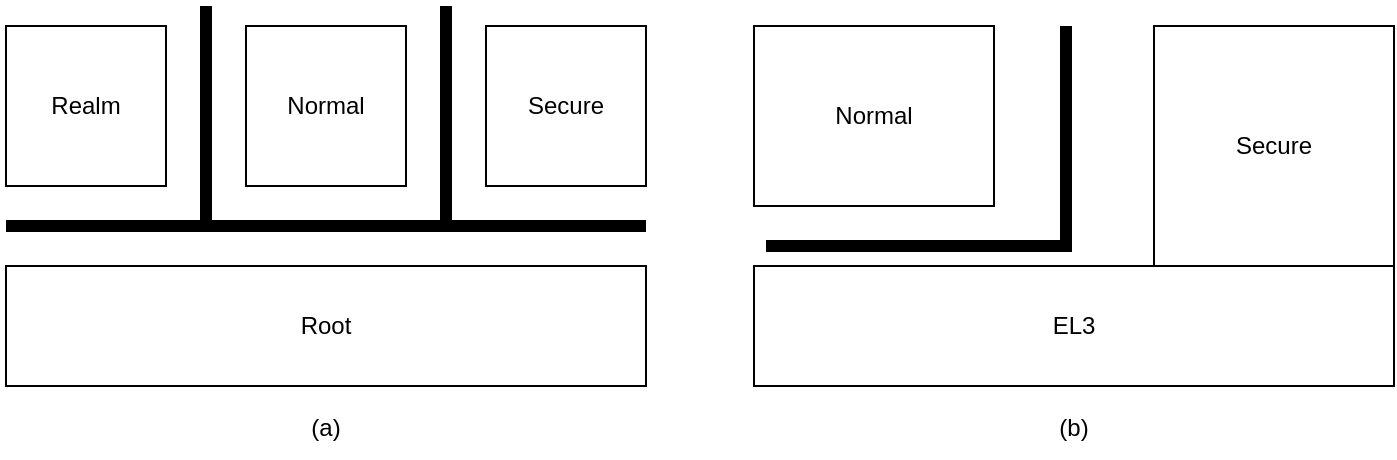 <mxfile version="17.1.2" type="github">
  <diagram id="3Oa2FU6WdSEPwMQpqXgP" name="Page-1">
    <mxGraphModel dx="1209" dy="749" grid="0" gridSize="10" guides="1" tooltips="1" connect="1" arrows="1" fold="1" page="1" pageScale="1" pageWidth="827" pageHeight="1169" math="0" shadow="0">
      <root>
        <mxCell id="0" />
        <mxCell id="1" parent="0" />
        <mxCell id="fmlWuSDahcp04wz7pV5J-1" value="Realm" style="whiteSpace=wrap;html=1;aspect=fixed;" parent="1" vertex="1">
          <mxGeometry x="40" y="240" width="80" height="80" as="geometry" />
        </mxCell>
        <mxCell id="fmlWuSDahcp04wz7pV5J-2" value="Normal" style="whiteSpace=wrap;html=1;aspect=fixed;" parent="1" vertex="1">
          <mxGeometry x="160" y="240" width="80" height="80" as="geometry" />
        </mxCell>
        <mxCell id="fmlWuSDahcp04wz7pV5J-3" value="Secure" style="whiteSpace=wrap;html=1;aspect=fixed;" parent="1" vertex="1">
          <mxGeometry x="280" y="240" width="80" height="80" as="geometry" />
        </mxCell>
        <mxCell id="fmlWuSDahcp04wz7pV5J-4" value="Root" style="rounded=0;whiteSpace=wrap;html=1;" parent="1" vertex="1">
          <mxGeometry x="40" y="360" width="320" height="60" as="geometry" />
        </mxCell>
        <mxCell id="fmlWuSDahcp04wz7pV5J-8" value="" style="endArrow=none;html=1;rounded=0;strokeColor=#000000;shadow=0;sketch=0;fillColor=#e51400;strokeWidth=6;" parent="1" edge="1">
          <mxGeometry width="50" height="50" relative="1" as="geometry">
            <mxPoint x="40" y="340" as="sourcePoint" />
            <mxPoint x="360" y="340" as="targetPoint" />
          </mxGeometry>
        </mxCell>
        <mxCell id="fmlWuSDahcp04wz7pV5J-11" value="" style="verticalLabelPosition=bottom;shadow=0;dashed=0;align=center;html=1;verticalAlign=top;strokeWidth=6;shape=mxgraph.mockup.markup.line;strokeColor=#000000;rotation=-90;" parent="1" vertex="1">
          <mxGeometry x="85" y="275" width="110" height="20" as="geometry" />
        </mxCell>
        <mxCell id="fmlWuSDahcp04wz7pV5J-12" value="" style="verticalLabelPosition=bottom;shadow=0;dashed=0;align=center;html=1;verticalAlign=top;strokeWidth=6;shape=mxgraph.mockup.markup.line;strokeColor=#000000;rotation=-90;" parent="1" vertex="1">
          <mxGeometry x="205" y="275" width="110" height="20" as="geometry" />
        </mxCell>
        <mxCell id="fmlWuSDahcp04wz7pV5J-16" value="EL3" style="rounded=0;whiteSpace=wrap;html=1;" parent="1" vertex="1">
          <mxGeometry x="414" y="360" width="320" height="60" as="geometry" />
        </mxCell>
        <mxCell id="fmlWuSDahcp04wz7pV5J-25" value="Secure" style="rounded=0;whiteSpace=wrap;html=1;" parent="1" vertex="1">
          <mxGeometry x="614" y="240" width="120" height="120" as="geometry" />
        </mxCell>
        <mxCell id="fmlWuSDahcp04wz7pV5J-26" value="Normal" style="rounded=0;whiteSpace=wrap;html=1;" parent="1" vertex="1">
          <mxGeometry x="414" y="240" width="120" height="90" as="geometry" />
        </mxCell>
        <mxCell id="fmlWuSDahcp04wz7pV5J-28" value="" style="edgeStyle=segmentEdgeStyle;endArrow=none;html=1;rounded=0;shadow=0;sketch=0;strokeColor=#000000;strokeWidth=6;endFill=0;" parent="1" edge="1">
          <mxGeometry width="50" height="50" relative="1" as="geometry">
            <mxPoint x="420" y="350" as="sourcePoint" />
            <mxPoint x="570" y="240" as="targetPoint" />
          </mxGeometry>
        </mxCell>
        <mxCell id="Vmmvbk5OUHh-zlz8TvPI-1" value="(a)" style="text;html=1;strokeColor=none;fillColor=none;align=center;verticalAlign=middle;whiteSpace=wrap;rounded=0;" vertex="1" parent="1">
          <mxGeometry x="170" y="426" width="60" height="30" as="geometry" />
        </mxCell>
        <mxCell id="Vmmvbk5OUHh-zlz8TvPI-2" value="(b)" style="text;html=1;strokeColor=none;fillColor=none;align=center;verticalAlign=middle;whiteSpace=wrap;rounded=0;" vertex="1" parent="1">
          <mxGeometry x="544" y="426" width="60" height="30" as="geometry" />
        </mxCell>
      </root>
    </mxGraphModel>
  </diagram>
</mxfile>

